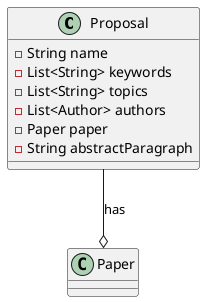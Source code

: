 @startuml

class Proposal {
    - String name
    - List<String> keywords
    - List<String> topics
    - List<Author> authors
    - Paper paper
    - String abstractParagraph
}

Proposal --o Paper : has

@enduml

